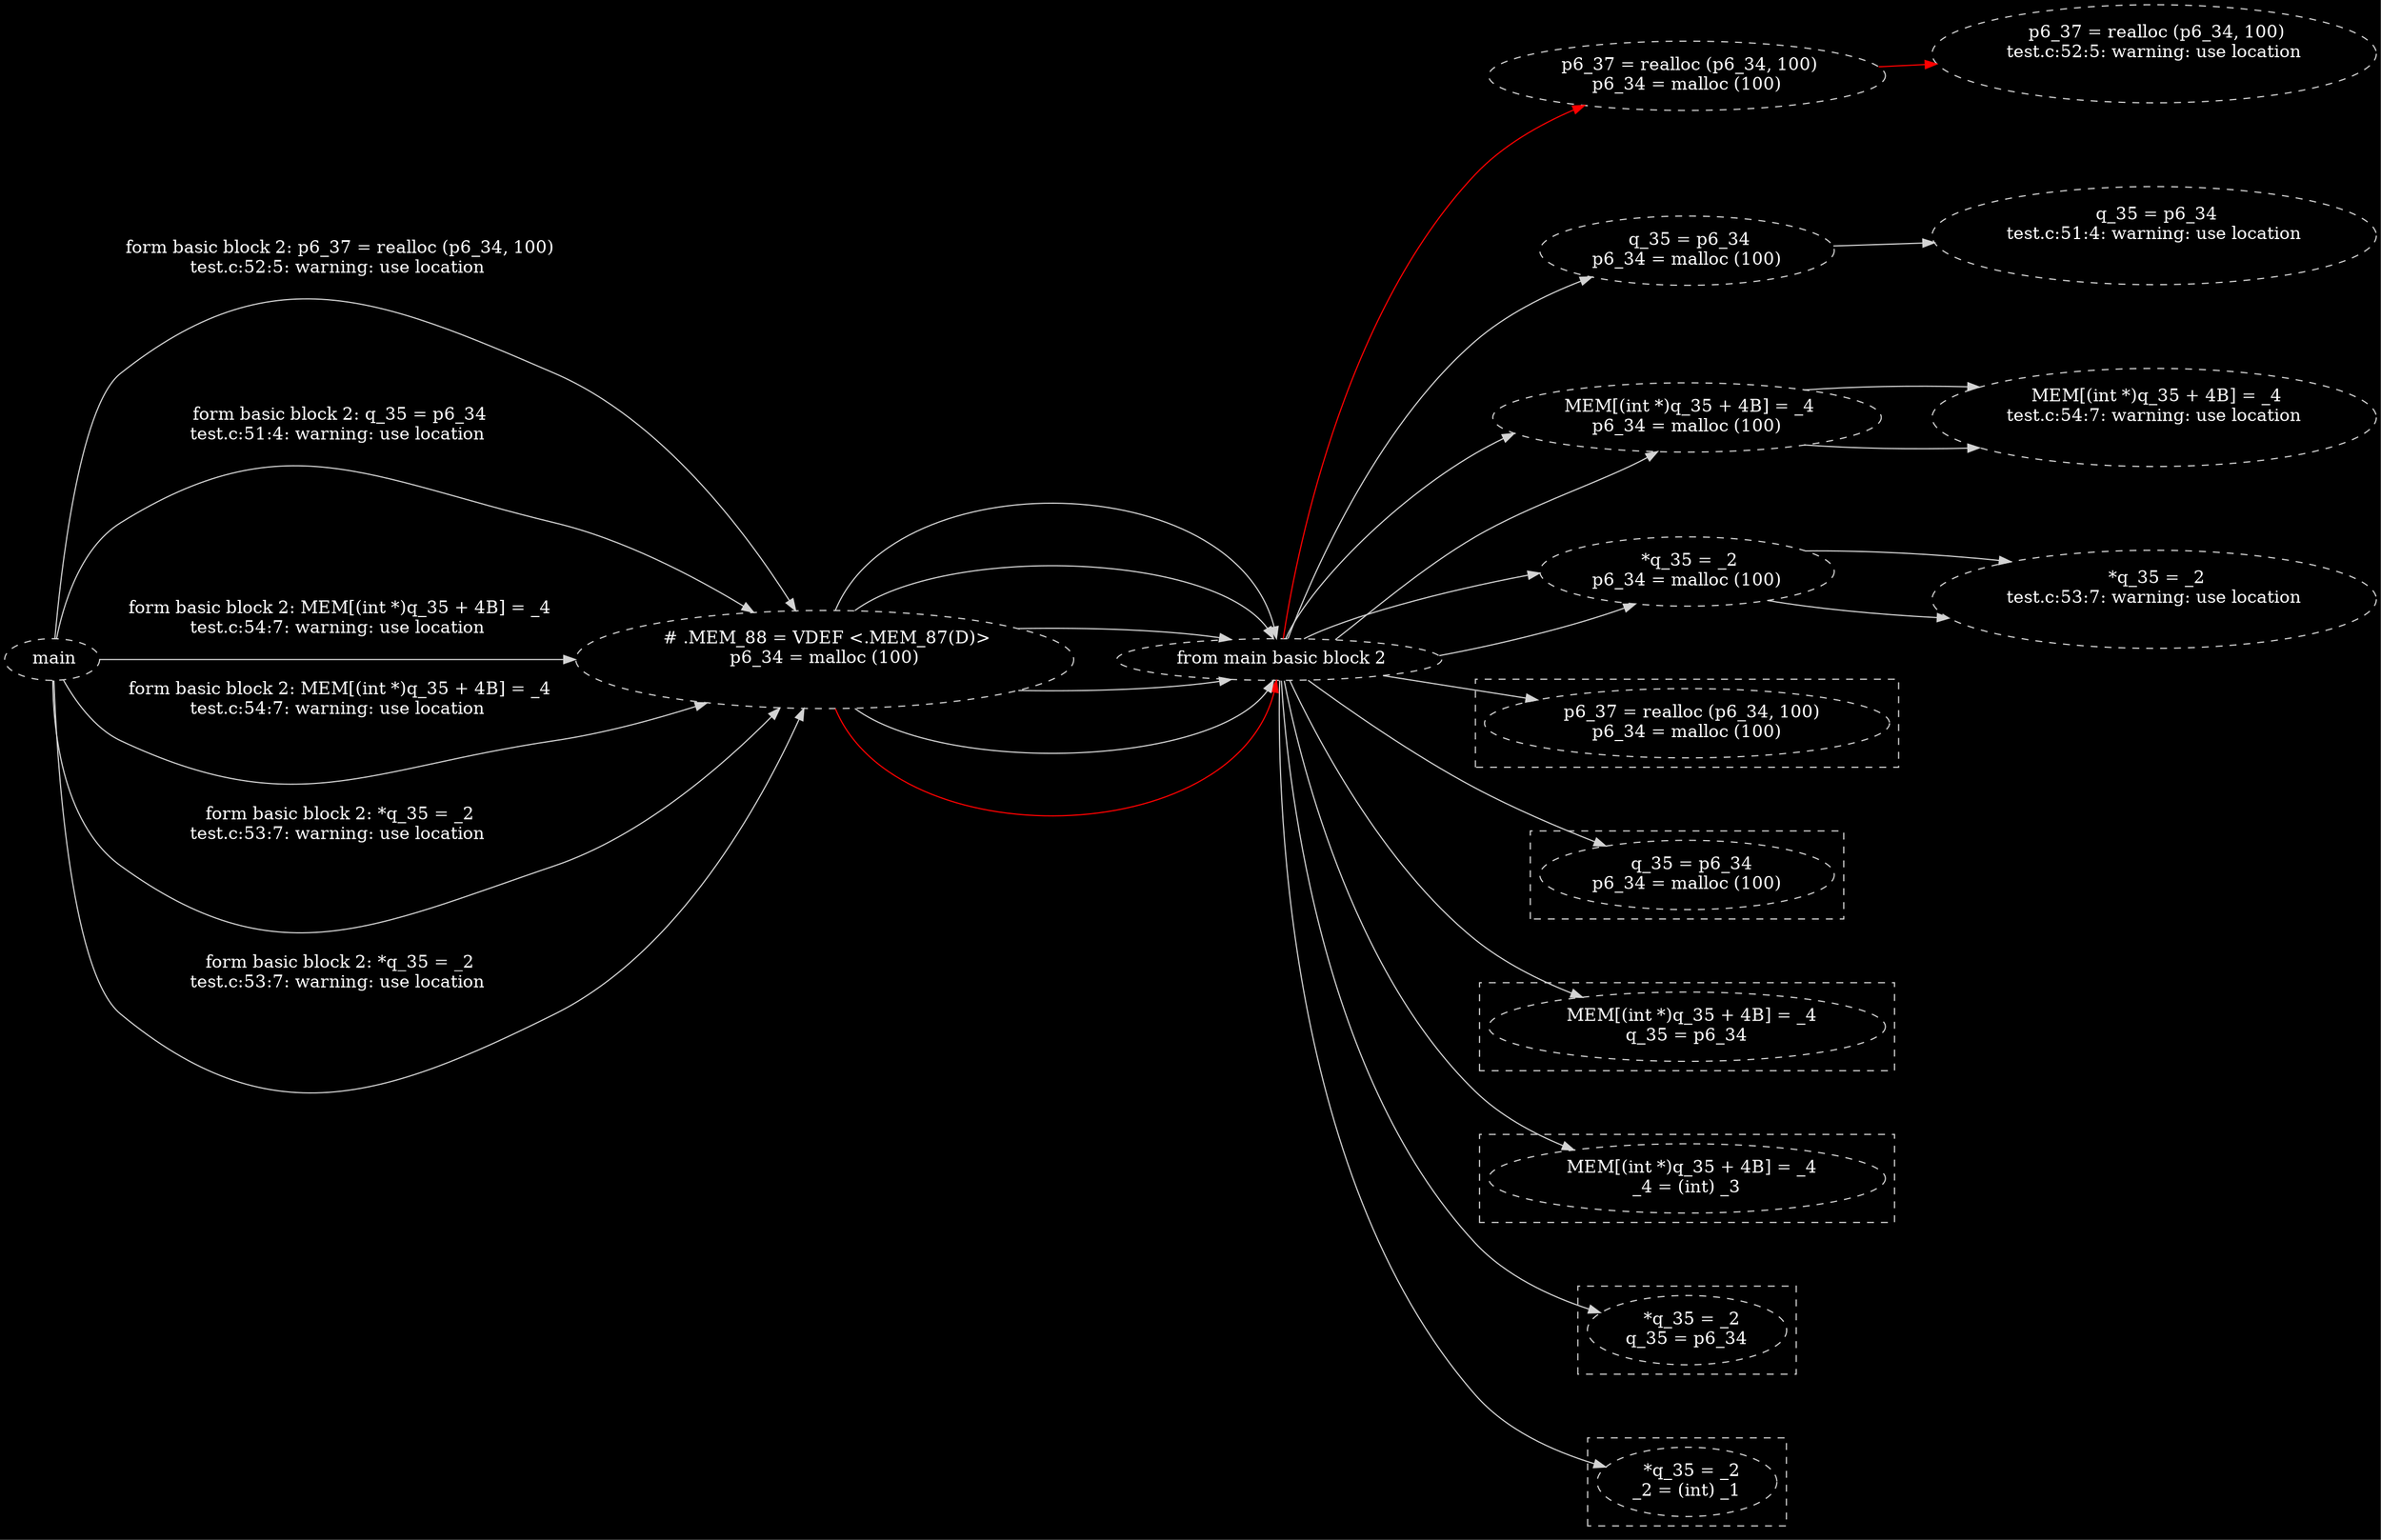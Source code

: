 digraph {   graph [bgcolor=black];node [fillcolor=black color=lightgray     fontsize = 15 fontcolor=white  style="filled,dashed"]; edge [color=lightgray]; constraint=false ;rankdir = LR; rank=same; nodesep=1.0; 


" main
"->


" # .MEM_88 = VDEF <.MEM_87(D)>
p6_34 = malloc (100)

"

[fontsize = 15 fontcolor=white;label=" form basic block 2: p6_37 = realloc (p6_34, 100)
test.c:52:5: warning: use location

" ]

" # .MEM_88 = VDEF <.MEM_87(D)>
p6_34 = malloc (100)

"->

" from main basic block 2"

->" p6_37 = realloc (p6_34, 100)
p6_34 = malloc (100)
"

->" p6_37 = realloc (p6_34, 100)
test.c:52:5: warning: use location

"

[color="red" ]


" main
"->


" # .MEM_88 = VDEF <.MEM_87(D)>
p6_34 = malloc (100)

"

[fontsize = 15 fontcolor=white;label=" form basic block 2: q_35 = p6_34
test.c:51:4: warning: use location

" ]

" # .MEM_88 = VDEF <.MEM_87(D)>
p6_34 = malloc (100)

"->

" from main basic block 2"

->" q_35 = p6_34
p6_34 = malloc (100)
"

->" q_35 = p6_34
test.c:51:4: warning: use location

"

" main
"->


" # .MEM_88 = VDEF <.MEM_87(D)>
p6_34 = malloc (100)

"

[fontsize = 15 fontcolor=white;label=" form basic block 2: MEM[(int *)q_35 + 4B] = _4
test.c:54:7: warning: use location

" ]

" # .MEM_88 = VDEF <.MEM_87(D)>
p6_34 = malloc (100)

"->

" from main basic block 2"

->" MEM[(int *)q_35 + 4B] = _4
p6_34 = malloc (100)
"

->" MEM[(int *)q_35 + 4B] = _4
test.c:54:7: warning: use location

"

" main
"->


" # .MEM_88 = VDEF <.MEM_87(D)>
p6_34 = malloc (100)

"

[fontsize = 15 fontcolor=white;label=" form basic block 2: MEM[(int *)q_35 + 4B] = _4
test.c:54:7: warning: use location

" ]

" # .MEM_88 = VDEF <.MEM_87(D)>
p6_34 = malloc (100)

"->

" from main basic block 2"

->" MEM[(int *)q_35 + 4B] = _4
p6_34 = malloc (100)
"

->" MEM[(int *)q_35 + 4B] = _4
test.c:54:7: warning: use location

"

" main
"->


" # .MEM_88 = VDEF <.MEM_87(D)>
p6_34 = malloc (100)

"

[fontsize = 15 fontcolor=white;label=" form basic block 2: *q_35 = _2
test.c:53:7: warning: use location

" ]

" # .MEM_88 = VDEF <.MEM_87(D)>
p6_34 = malloc (100)

"->

" from main basic block 2"

->" *q_35 = _2
p6_34 = malloc (100)
"

->" *q_35 = _2
test.c:53:7: warning: use location

"

" main
"->


" # .MEM_88 = VDEF <.MEM_87(D)>
p6_34 = malloc (100)

"

[fontsize = 15 fontcolor=white;label=" form basic block 2: *q_35 = _2
test.c:53:7: warning: use location

" ]

" # .MEM_88 = VDEF <.MEM_87(D)>
p6_34 = malloc (100)

"->

" from main basic block 2"

->" *q_35 = _2
p6_34 = malloc (100)
"

->" *q_35 = _2
test.c:53:7: warning: use location

"

" from main basic block 2"

->subgraph cluster_13399497 { color=lightgrey; style ="dashed";"  p6_37 = realloc (p6_34, 100)
p6_34 = malloc (100)
";}

" from main basic block 2"

->subgraph cluster_84118462 { color=lightgrey; style ="dashed";"  q_35 = p6_34
p6_34 = malloc (100)
";}

" from main basic block 2"

->subgraph cluster_663903572 { color=lightgrey; style ="dashed";"  MEM[(int *)q_35 + 4B] = _4
q_35 = p6_34
";}

" from main basic block 2"

->subgraph cluster_775881175 { color=lightgrey; style ="dashed";"  MEM[(int *)q_35 + 4B] = _4
_4 = (int) _3
";}

" from main basic block 2"

->subgraph cluster_772883560 { color=lightgrey; style ="dashed";"  *q_35 = _2
q_35 = p6_34
";}

" from main basic block 2"

->subgraph cluster_303355452 { color=lightgrey; style ="dashed";"  *q_35 = _2
_2 = (int) _1
";} }
